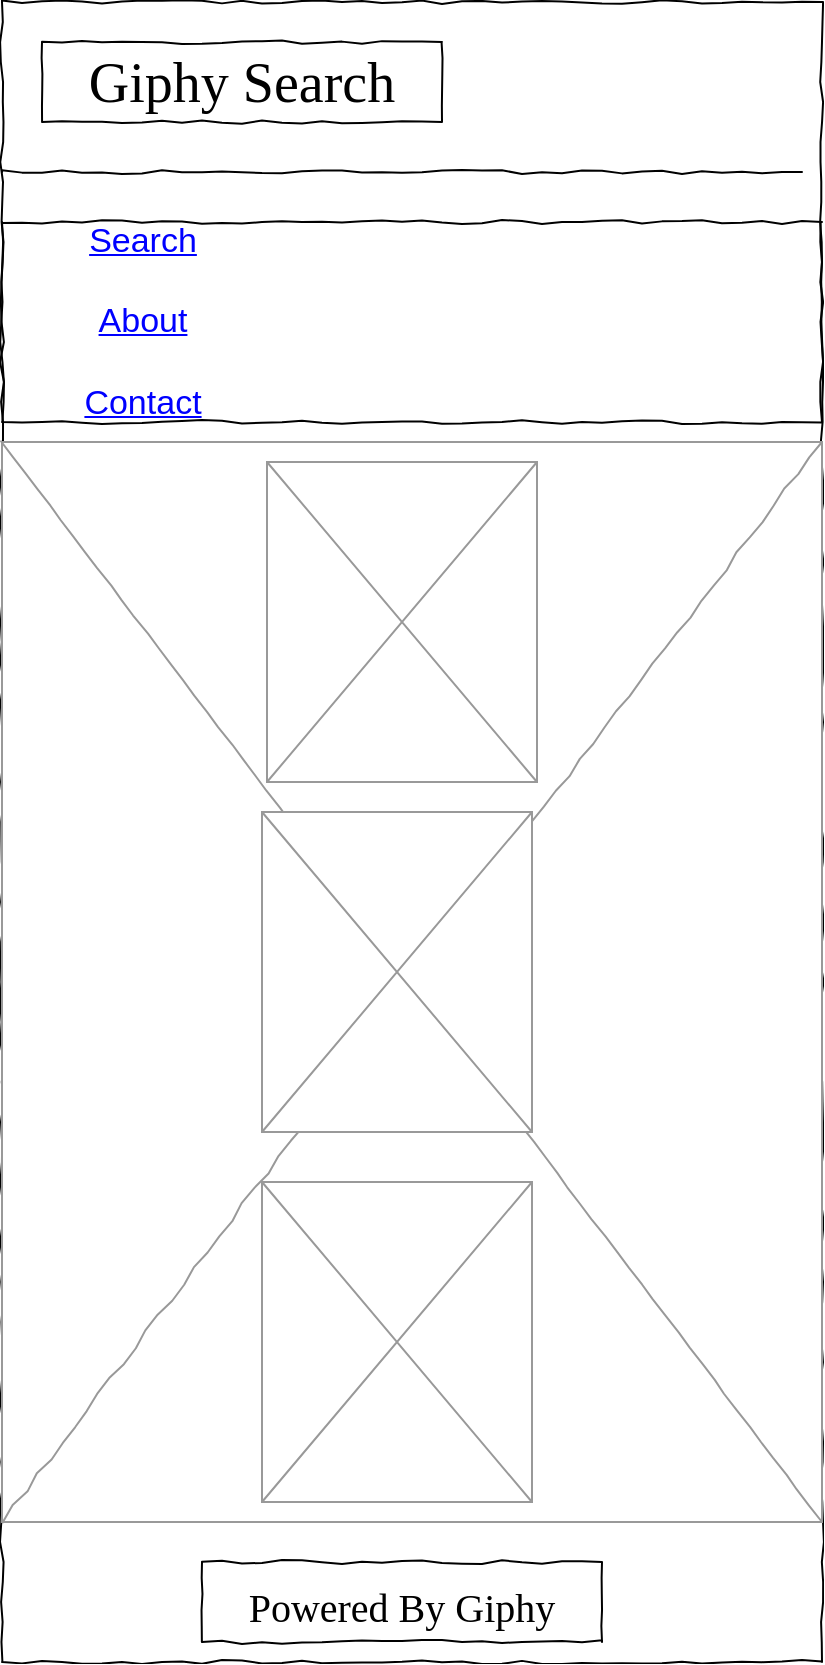 <mxfile version="19.0.3" type="device"><diagram name="Page-1" id="03018318-947c-dd8e-b7a3-06fadd420f32"><mxGraphModel dx="1422" dy="794" grid="1" gridSize="10" guides="1" tooltips="1" connect="1" arrows="1" fold="1" page="1" pageScale="1" pageWidth="1100" pageHeight="850" background="none" math="0" shadow="0"><root><mxCell id="0"/><mxCell id="1" parent="0"/><mxCell id="677b7b8949515195-1" value="" style="whiteSpace=wrap;html=1;rounded=0;shadow=0;labelBackgroundColor=none;strokeColor=#000000;strokeWidth=1;fillColor=none;fontFamily=Verdana;fontSize=12;fontColor=#000000;align=center;comic=1;" parent="1" vertex="1"><mxGeometry x="360" y="20" width="410" height="830" as="geometry"/></mxCell><mxCell id="677b7b8949515195-10" value="" style="whiteSpace=wrap;html=1;rounded=0;shadow=0;labelBackgroundColor=none;strokeWidth=1;fillColor=none;fontFamily=Verdana;fontSize=12;align=center;comic=1;" parent="1" vertex="1"><mxGeometry x="360" y="130" width="410" height="100" as="geometry"/></mxCell><mxCell id="677b7b8949515195-2" value="&lt;font face=&quot;Times New Roman&quot;&gt;Giphy Search&lt;/font&gt;" style="whiteSpace=wrap;html=1;rounded=0;shadow=0;labelBackgroundColor=none;strokeWidth=1;fontFamily=Verdana;fontSize=28;align=center;comic=1;" parent="1" vertex="1"><mxGeometry x="380" y="40" width="200" height="40" as="geometry"/></mxCell><mxCell id="677b7b8949515195-9" value="" style="line;strokeWidth=1;html=1;rounded=0;shadow=0;labelBackgroundColor=none;fillColor=none;fontFamily=Verdana;fontSize=14;fontColor=#000000;align=center;comic=1;" parent="1" vertex="1"><mxGeometry x="360" y="100" width="400" height="10" as="geometry"/></mxCell><mxCell id="677b7b8949515195-16" value="" style="verticalLabelPosition=bottom;shadow=0;dashed=0;align=center;html=1;verticalAlign=top;strokeWidth=1;shape=mxgraph.mockup.graphics.simpleIcon;strokeColor=#999999;rounded=0;labelBackgroundColor=none;fontFamily=Verdana;fontSize=14;fontColor=#000000;comic=1;" parent="1" vertex="1"><mxGeometry x="360" y="240" width="410" height="540" as="geometry"/></mxCell><mxCell id="iNEXEL6-tdFAJ8L7TSUG-33" value="&lt;font style=&quot;font-size: 20px&quot;&gt;Powered By Giphy&lt;/font&gt;" style="whiteSpace=wrap;html=1;rounded=0;shadow=0;labelBackgroundColor=none;strokeWidth=1;fontFamily=Verdana;fontSize=28;align=center;comic=1;" parent="1" vertex="1"><mxGeometry x="460" y="800" width="200" height="40" as="geometry"/></mxCell><mxCell id="6nx5EnN8wYH6YTRD3KL0-6" value="" style="verticalLabelPosition=bottom;shadow=0;dashed=0;align=center;html=1;verticalAlign=top;strokeWidth=1;shape=mxgraph.mockup.graphics.simpleIcon;strokeColor=#999999;fontFamily=Times New Roman;" parent="1" vertex="1"><mxGeometry x="492.5" y="250" width="135" height="160" as="geometry"/></mxCell><mxCell id="6nx5EnN8wYH6YTRD3KL0-8" value="" style="verticalLabelPosition=bottom;shadow=0;dashed=0;align=center;html=1;verticalAlign=top;strokeWidth=1;shape=mxgraph.mockup.graphics.simpleIcon;strokeColor=#999999;fontFamily=Times New Roman;" parent="1" vertex="1"><mxGeometry x="490" y="425" width="135" height="160" as="geometry"/></mxCell><mxCell id="6nx5EnN8wYH6YTRD3KL0-12" value="" style="verticalLabelPosition=bottom;shadow=0;dashed=0;align=center;html=1;verticalAlign=top;strokeWidth=1;shape=mxgraph.mockup.graphics.simpleIcon;strokeColor=#999999;fontFamily=Times New Roman;" parent="1" vertex="1"><mxGeometry x="490" y="610" width="135" height="160" as="geometry"/></mxCell><mxCell id="8b9ICnKlnYGem696MUuo-1" value="" style="shape=image;html=1;verticalAlign=top;verticalLabelPosition=bottom;labelBackgroundColor=#ffffff;imageAspect=0;aspect=fixed;image=https://cdn4.iconfinder.com/data/icons/evil-icons-user-interface/64/menu-128.png;fontFamily=Times New Roman;" parent="1" vertex="1"><mxGeometry x="700" y="40" width="40" height="40" as="geometry"/></mxCell><mxCell id="22dfvDpXjonj5Kpzt3-S-2" value="Search&lt;br&gt;&lt;br&gt;About&lt;br&gt;&lt;br&gt;Contact" style="shape=rectangle;strokeColor=none;fillColor=none;linkText=;fontSize=17;fontColor=#0000ff;fontStyle=4;html=1;align=center;" parent="1" vertex="1"><mxGeometry x="370" y="130" width="120" height="100" as="geometry"/></mxCell></root></mxGraphModel></diagram></mxfile>